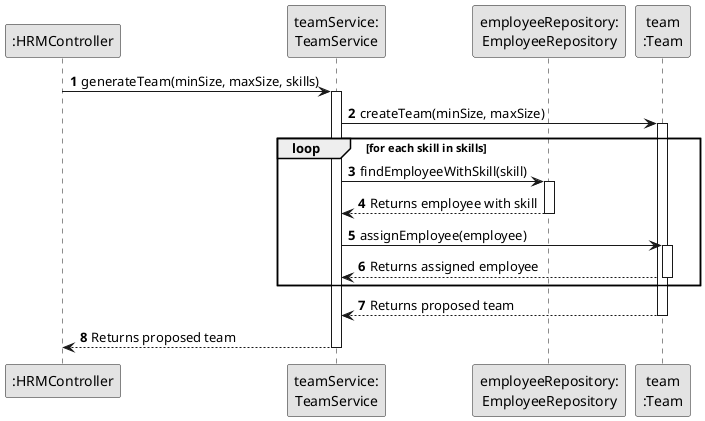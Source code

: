 @startuml
skinparam monochrome true
skinparam packageStyle rectangle
skinparam shadowing false

participant ":HRMController" as HRMController
participant "teamService:\nTeamService" as TeamService
participant "employeeRepository:\nEmployeeRepository" as EmployeeRepository
participant "team\n:Team" as Team

autonumber

HRMController -> TeamService : generateTeam(minSize, maxSize, skills)
activate TeamService

TeamService -> Team : createTeam(minSize, maxSize)
activate Team

loop for each skill in skills
    TeamService -> EmployeeRepository : findEmployeeWithSkill(skill)
    activate EmployeeRepository

    EmployeeRepository --> TeamService : Returns employee with skill
    deactivate EmployeeRepository

    TeamService -> Team : assignEmployee(employee)
    activate Team

    Team --> TeamService : Returns assigned employee
    deactivate Team
end

Team --> TeamService : Returns proposed team
deactivate Team

TeamService --> HRMController : Returns proposed team
deactivate TeamService

@enduml
